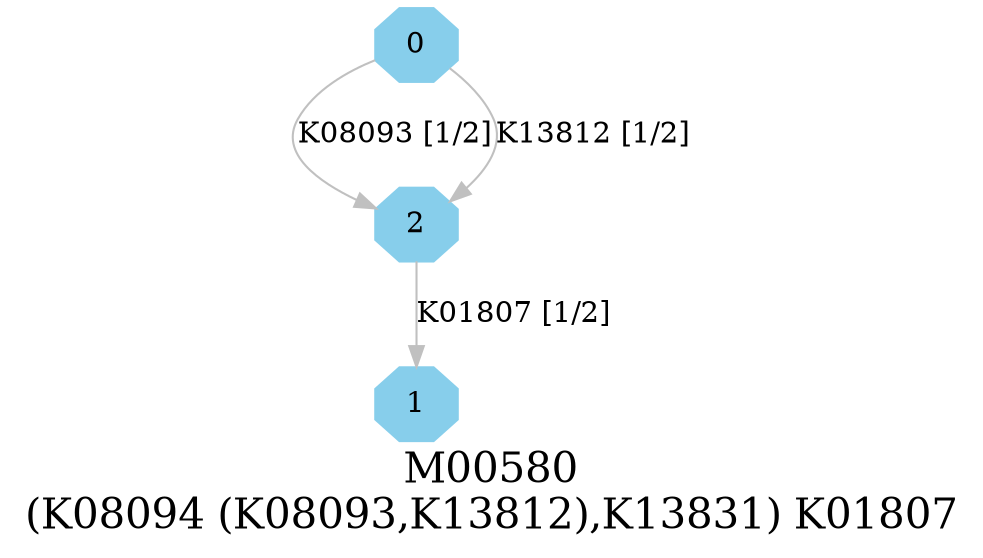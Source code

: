 digraph G {
graph [label="M00580
(K08094 (K08093,K13812),K13831) K01807",fontsize=20];
node [shape=box,style=filled];
edge [len=3,color=grey];
{node [width=.3,height=.3,shape=octagon,style=filled,color=skyblue] 0 1 2 }
0 -> 2 [label="K08093 [1/2]"];
0 -> 2 [label="K13812 [1/2]"];
2 -> 1 [label="K01807 [1/2]"];
}